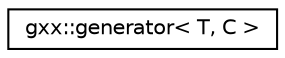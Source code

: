 digraph "Graphical Class Hierarchy"
{
  edge [fontname="Helvetica",fontsize="10",labelfontname="Helvetica",labelfontsize="10"];
  node [fontname="Helvetica",fontsize="10",shape=record];
  rankdir="LR";
  Node1 [label="gxx::generator\< T, C \>",height=0.2,width=0.4,color="black", fillcolor="white", style="filled",URL="$classgxx_1_1generator.html"];
}
